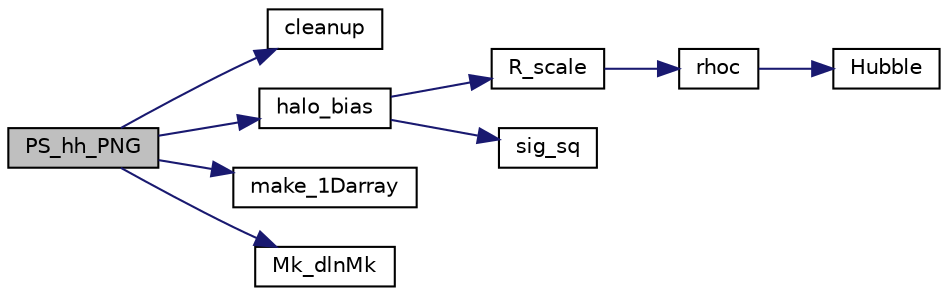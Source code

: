 digraph "PS_hh_PNG"
{
 // LATEX_PDF_SIZE
  edge [fontname="Helvetica",fontsize="10",labelfontname="Helvetica",labelfontsize="10"];
  node [fontname="Helvetica",fontsize="10",shape=record];
  rankdir="LR";
  Node1 [label="PS_hh_PNG",height=0.2,width=0.4,color="black", fillcolor="grey75", style="filled", fontcolor="black",tooltip="Compute contributions up to 1loop to halo power spectrum arising from non-Gaussian initial conditions..."];
  Node1 -> Node2 [color="midnightblue",fontsize="10",style="solid"];
  Node2 [label="cleanup",height=0.2,width=0.4,color="black", fillcolor="white", style="filled",URL="$d0/d29/main_8c.html#a798f0df7ac8f26aae66b7364d7f4e6f0",tooltip="Free the memory allocated to cosmology structure and SFR interpolator."];
  Node1 -> Node3 [color="midnightblue",fontsize="10",style="solid"];
  Node3 [label="halo_bias",height=0.2,width=0.4,color="black", fillcolor="white", style="filled",URL="$d7/d10/line__ingredients_8c.html#a5e747f325f7196b6c042ddcfdfb17fab",tooltip="computes the halo biases for three mass functions, press-schecter, Sheth-Tormen, and Tinker mass func..."];
  Node3 -> Node4 [color="midnightblue",fontsize="10",style="solid"];
  Node4 [label="R_scale",height=0.2,width=0.4,color="black", fillcolor="white", style="filled",URL="$d6/d32/cosmology_8c.html#a7558ae7e109dad93059a1f88b2b4861f",tooltip="Compute the Lagrangian radius of halos in unit of 1/Mpc^3 , fixing z=0."];
  Node4 -> Node5 [color="midnightblue",fontsize="10",style="solid"];
  Node5 [label="rhoc",height=0.2,width=0.4,color="black", fillcolor="white", style="filled",URL="$d6/d32/cosmology_8c.html#a01ee8bb070f25ca114ae5d0b52d200a7",tooltip="Compute the critical density in unit of M_sun/Mpc^3."];
  Node5 -> Node6 [color="midnightblue",fontsize="10",style="solid"];
  Node6 [label="Hubble",height=0.2,width=0.4,color="black", fillcolor="white", style="filled",URL="$d6/d32/cosmology_8c.html#a888cc1795beb4c48fe8eb3d196e9c54a",tooltip="Compute the the hubble rate (exactly the quantity defined by CLASS as index_bg_H in the background mo..."];
  Node3 -> Node7 [color="midnightblue",fontsize="10",style="solid"];
  Node7 [label="sig_sq",height=0.2,width=0.4,color="black", fillcolor="white", style="filled",URL="$d6/d32/cosmology_8c.html#a3bfa0655596343cf7a7114f55ff8d754",tooltip="Compute variance of smoothed matter density fluctuations."];
  Node1 -> Node8 [color="midnightblue",fontsize="10",style="solid"];
  Node8 [label="make_1Darray",height=0.2,width=0.4,color="black", fillcolor="white", style="filled",URL="$d7/db6/utilities_8c.html#abbef0cde3da2c741890e66bf8f307995",tooltip="Allocate memory to a 1d array of type double and length size."];
  Node1 -> Node9 [color="midnightblue",fontsize="10",style="solid"];
  Node9 [label="Mk_dlnMk",height=0.2,width=0.4,color="black", fillcolor="white", style="filled",URL="$d6/d32/cosmology_8c.html#a3175f43a84557ec21866b47a10054797",tooltip="Compute the transfer function for different species depending on the switch \"mode\",..."];
}
